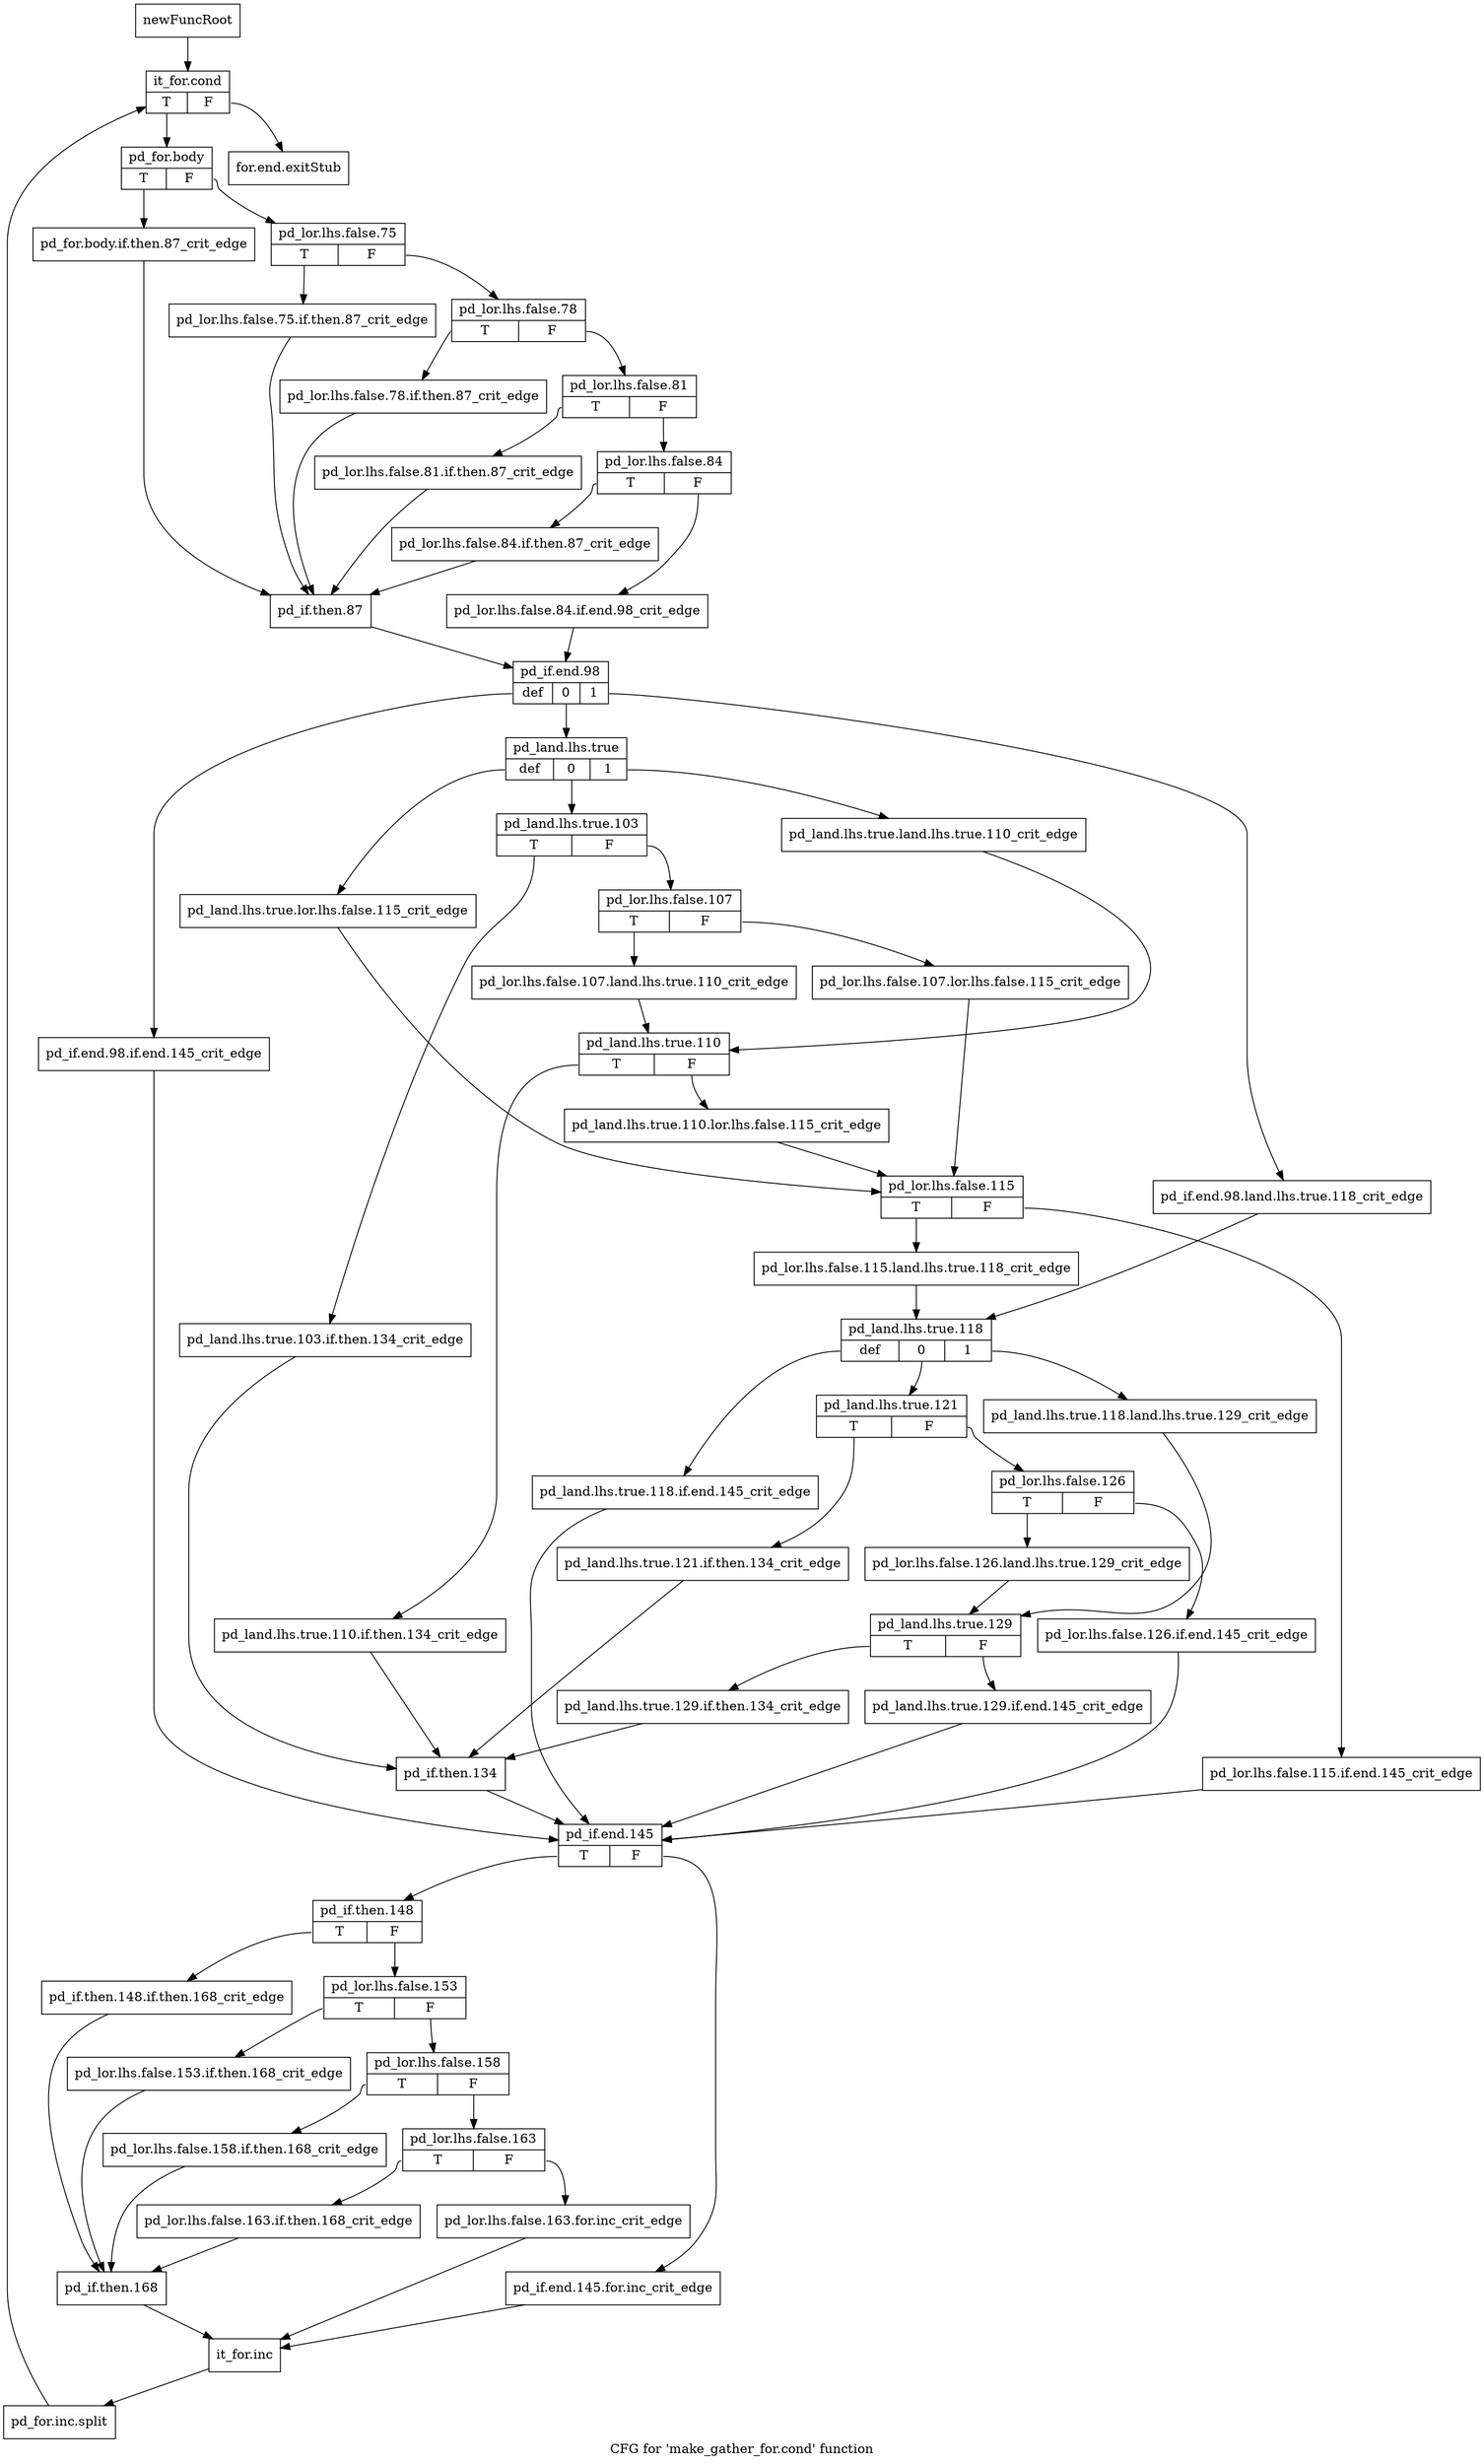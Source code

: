 digraph "CFG for 'make_gather_for.cond' function" {
	label="CFG for 'make_gather_for.cond' function";

	Node0x1b2b330 [shape=record,label="{newFuncRoot}"];
	Node0x1b2b330 -> Node0x1b2b3d0;
	Node0x1b2b380 [shape=record,label="{for.end.exitStub}"];
	Node0x1b2b3d0 [shape=record,label="{it_for.cond|{<s0>T|<s1>F}}"];
	Node0x1b2b3d0:s0 -> Node0x1b2b420;
	Node0x1b2b3d0:s1 -> Node0x1b2b380;
	Node0x1b2b420 [shape=record,label="{pd_for.body|{<s0>T|<s1>F}}"];
	Node0x1b2b420:s0 -> Node0x1b2b740;
	Node0x1b2b420:s1 -> Node0x1b2b470;
	Node0x1b2b470 [shape=record,label="{pd_lor.lhs.false.75|{<s0>T|<s1>F}}"];
	Node0x1b2b470:s0 -> Node0x1b2b6f0;
	Node0x1b2b470:s1 -> Node0x1b2b4c0;
	Node0x1b2b4c0 [shape=record,label="{pd_lor.lhs.false.78|{<s0>T|<s1>F}}"];
	Node0x1b2b4c0:s0 -> Node0x1b2b6a0;
	Node0x1b2b4c0:s1 -> Node0x1b2b510;
	Node0x1b2b510 [shape=record,label="{pd_lor.lhs.false.81|{<s0>T|<s1>F}}"];
	Node0x1b2b510:s0 -> Node0x1b2b650;
	Node0x1b2b510:s1 -> Node0x1b2b560;
	Node0x1b2b560 [shape=record,label="{pd_lor.lhs.false.84|{<s0>T|<s1>F}}"];
	Node0x1b2b560:s0 -> Node0x1b2b600;
	Node0x1b2b560:s1 -> Node0x1b2b5b0;
	Node0x1b2b5b0 [shape=record,label="{pd_lor.lhs.false.84.if.end.98_crit_edge}"];
	Node0x1b2b5b0 -> Node0x1b2b7e0;
	Node0x1b2b600 [shape=record,label="{pd_lor.lhs.false.84.if.then.87_crit_edge}"];
	Node0x1b2b600 -> Node0x1b2b790;
	Node0x1b2b650 [shape=record,label="{pd_lor.lhs.false.81.if.then.87_crit_edge}"];
	Node0x1b2b650 -> Node0x1b2b790;
	Node0x1b2b6a0 [shape=record,label="{pd_lor.lhs.false.78.if.then.87_crit_edge}"];
	Node0x1b2b6a0 -> Node0x1b2b790;
	Node0x1b2b6f0 [shape=record,label="{pd_lor.lhs.false.75.if.then.87_crit_edge}"];
	Node0x1b2b6f0 -> Node0x1b2b790;
	Node0x1b2b740 [shape=record,label="{pd_for.body.if.then.87_crit_edge}"];
	Node0x1b2b740 -> Node0x1b2b790;
	Node0x1b2b790 [shape=record,label="{pd_if.then.87}"];
	Node0x1b2b790 -> Node0x1b2b7e0;
	Node0x1b2b7e0 [shape=record,label="{pd_if.end.98|{<s0>def|<s1>0|<s2>1}}"];
	Node0x1b2b7e0:s0 -> Node0x1b2c0a0;
	Node0x1b2b7e0:s1 -> Node0x1b2b880;
	Node0x1b2b7e0:s2 -> Node0x1b2b830;
	Node0x1b2b830 [shape=record,label="{pd_if.end.98.land.lhs.true.118_crit_edge}"];
	Node0x1b2b830 -> Node0x1b2bce0;
	Node0x1b2b880 [shape=record,label="{pd_land.lhs.true|{<s0>def|<s1>0|<s2>1}}"];
	Node0x1b2b880:s0 -> Node0x1b2bba0;
	Node0x1b2b880:s1 -> Node0x1b2b920;
	Node0x1b2b880:s2 -> Node0x1b2b8d0;
	Node0x1b2b8d0 [shape=record,label="{pd_land.lhs.true.land.lhs.true.110_crit_edge}"];
	Node0x1b2b8d0 -> Node0x1b2ba60;
	Node0x1b2b920 [shape=record,label="{pd_land.lhs.true.103|{<s0>T|<s1>F}}"];
	Node0x1b2b920:s0 -> Node0x1b2bb50;
	Node0x1b2b920:s1 -> Node0x1b2b970;
	Node0x1b2b970 [shape=record,label="{pd_lor.lhs.false.107|{<s0>T|<s1>F}}"];
	Node0x1b2b970:s0 -> Node0x1b2ba10;
	Node0x1b2b970:s1 -> Node0x1b2b9c0;
	Node0x1b2b9c0 [shape=record,label="{pd_lor.lhs.false.107.lor.lhs.false.115_crit_edge}"];
	Node0x1b2b9c0 -> Node0x1b2bbf0;
	Node0x1b2ba10 [shape=record,label="{pd_lor.lhs.false.107.land.lhs.true.110_crit_edge}"];
	Node0x1b2ba10 -> Node0x1b2ba60;
	Node0x1b2ba60 [shape=record,label="{pd_land.lhs.true.110|{<s0>T|<s1>F}}"];
	Node0x1b2ba60:s0 -> Node0x1b2bb00;
	Node0x1b2ba60:s1 -> Node0x1b2bab0;
	Node0x1b2bab0 [shape=record,label="{pd_land.lhs.true.110.lor.lhs.false.115_crit_edge}"];
	Node0x1b2bab0 -> Node0x1b2bbf0;
	Node0x1b2bb00 [shape=record,label="{pd_land.lhs.true.110.if.then.134_crit_edge}"];
	Node0x1b2bb00 -> Node0x1b2c000;
	Node0x1b2bb50 [shape=record,label="{pd_land.lhs.true.103.if.then.134_crit_edge}"];
	Node0x1b2bb50 -> Node0x1b2c000;
	Node0x1b2bba0 [shape=record,label="{pd_land.lhs.true.lor.lhs.false.115_crit_edge}"];
	Node0x1b2bba0 -> Node0x1b2bbf0;
	Node0x1b2bbf0 [shape=record,label="{pd_lor.lhs.false.115|{<s0>T|<s1>F}}"];
	Node0x1b2bbf0:s0 -> Node0x1b2bc90;
	Node0x1b2bbf0:s1 -> Node0x1b2bc40;
	Node0x1b2bc40 [shape=record,label="{pd_lor.lhs.false.115.if.end.145_crit_edge}"];
	Node0x1b2bc40 -> Node0x1b2c0f0;
	Node0x1b2bc90 [shape=record,label="{pd_lor.lhs.false.115.land.lhs.true.118_crit_edge}"];
	Node0x1b2bc90 -> Node0x1b2bce0;
	Node0x1b2bce0 [shape=record,label="{pd_land.lhs.true.118|{<s0>def|<s1>0|<s2>1}}"];
	Node0x1b2bce0:s0 -> Node0x1b2c050;
	Node0x1b2bce0:s1 -> Node0x1b2bd80;
	Node0x1b2bce0:s2 -> Node0x1b2bd30;
	Node0x1b2bd30 [shape=record,label="{pd_land.lhs.true.118.land.lhs.true.129_crit_edge}"];
	Node0x1b2bd30 -> Node0x1b2bec0;
	Node0x1b2bd80 [shape=record,label="{pd_land.lhs.true.121|{<s0>T|<s1>F}}"];
	Node0x1b2bd80:s0 -> Node0x1b2bfb0;
	Node0x1b2bd80:s1 -> Node0x1b2bdd0;
	Node0x1b2bdd0 [shape=record,label="{pd_lor.lhs.false.126|{<s0>T|<s1>F}}"];
	Node0x1b2bdd0:s0 -> Node0x1b2be70;
	Node0x1b2bdd0:s1 -> Node0x1b2be20;
	Node0x1b2be20 [shape=record,label="{pd_lor.lhs.false.126.if.end.145_crit_edge}"];
	Node0x1b2be20 -> Node0x1b2c0f0;
	Node0x1b2be70 [shape=record,label="{pd_lor.lhs.false.126.land.lhs.true.129_crit_edge}"];
	Node0x1b2be70 -> Node0x1b2bec0;
	Node0x1b2bec0 [shape=record,label="{pd_land.lhs.true.129|{<s0>T|<s1>F}}"];
	Node0x1b2bec0:s0 -> Node0x1b2bf60;
	Node0x1b2bec0:s1 -> Node0x1b2bf10;
	Node0x1b2bf10 [shape=record,label="{pd_land.lhs.true.129.if.end.145_crit_edge}"];
	Node0x1b2bf10 -> Node0x1b2c0f0;
	Node0x1b2bf60 [shape=record,label="{pd_land.lhs.true.129.if.then.134_crit_edge}"];
	Node0x1b2bf60 -> Node0x1b2c000;
	Node0x1b2bfb0 [shape=record,label="{pd_land.lhs.true.121.if.then.134_crit_edge}"];
	Node0x1b2bfb0 -> Node0x1b2c000;
	Node0x1b2c000 [shape=record,label="{pd_if.then.134}"];
	Node0x1b2c000 -> Node0x1b2c0f0;
	Node0x1b2c050 [shape=record,label="{pd_land.lhs.true.118.if.end.145_crit_edge}"];
	Node0x1b2c050 -> Node0x1b2c0f0;
	Node0x1b2c0a0 [shape=record,label="{pd_if.end.98.if.end.145_crit_edge}"];
	Node0x1b2c0a0 -> Node0x1b2c0f0;
	Node0x1b2c0f0 [shape=record,label="{pd_if.end.145|{<s0>T|<s1>F}}"];
	Node0x1b2c0f0:s0 -> Node0x1b2c190;
	Node0x1b2c0f0:s1 -> Node0x1b2c140;
	Node0x1b2c140 [shape=record,label="{pd_if.end.145.for.inc_crit_edge}"];
	Node0x1b2c140 -> Node0x1b2c4b0;
	Node0x1b2c190 [shape=record,label="{pd_if.then.148|{<s0>T|<s1>F}}"];
	Node0x1b2c190:s0 -> Node0x1b2c410;
	Node0x1b2c190:s1 -> Node0x1b2c1e0;
	Node0x1b2c1e0 [shape=record,label="{pd_lor.lhs.false.153|{<s0>T|<s1>F}}"];
	Node0x1b2c1e0:s0 -> Node0x1b2c3c0;
	Node0x1b2c1e0:s1 -> Node0x1b2c230;
	Node0x1b2c230 [shape=record,label="{pd_lor.lhs.false.158|{<s0>T|<s1>F}}"];
	Node0x1b2c230:s0 -> Node0x1b2c370;
	Node0x1b2c230:s1 -> Node0x1b2c280;
	Node0x1b2c280 [shape=record,label="{pd_lor.lhs.false.163|{<s0>T|<s1>F}}"];
	Node0x1b2c280:s0 -> Node0x1b2c320;
	Node0x1b2c280:s1 -> Node0x1b2c2d0;
	Node0x1b2c2d0 [shape=record,label="{pd_lor.lhs.false.163.for.inc_crit_edge}"];
	Node0x1b2c2d0 -> Node0x1b2c4b0;
	Node0x1b2c320 [shape=record,label="{pd_lor.lhs.false.163.if.then.168_crit_edge}"];
	Node0x1b2c320 -> Node0x1b2c460;
	Node0x1b2c370 [shape=record,label="{pd_lor.lhs.false.158.if.then.168_crit_edge}"];
	Node0x1b2c370 -> Node0x1b2c460;
	Node0x1b2c3c0 [shape=record,label="{pd_lor.lhs.false.153.if.then.168_crit_edge}"];
	Node0x1b2c3c0 -> Node0x1b2c460;
	Node0x1b2c410 [shape=record,label="{pd_if.then.148.if.then.168_crit_edge}"];
	Node0x1b2c410 -> Node0x1b2c460;
	Node0x1b2c460 [shape=record,label="{pd_if.then.168}"];
	Node0x1b2c460 -> Node0x1b2c4b0;
	Node0x1b2c4b0 [shape=record,label="{it_for.inc}"];
	Node0x1b2c4b0 -> Node0x1c6ec60;
	Node0x1c6ec60 [shape=record,label="{pd_for.inc.split}"];
	Node0x1c6ec60 -> Node0x1b2b3d0;
}
